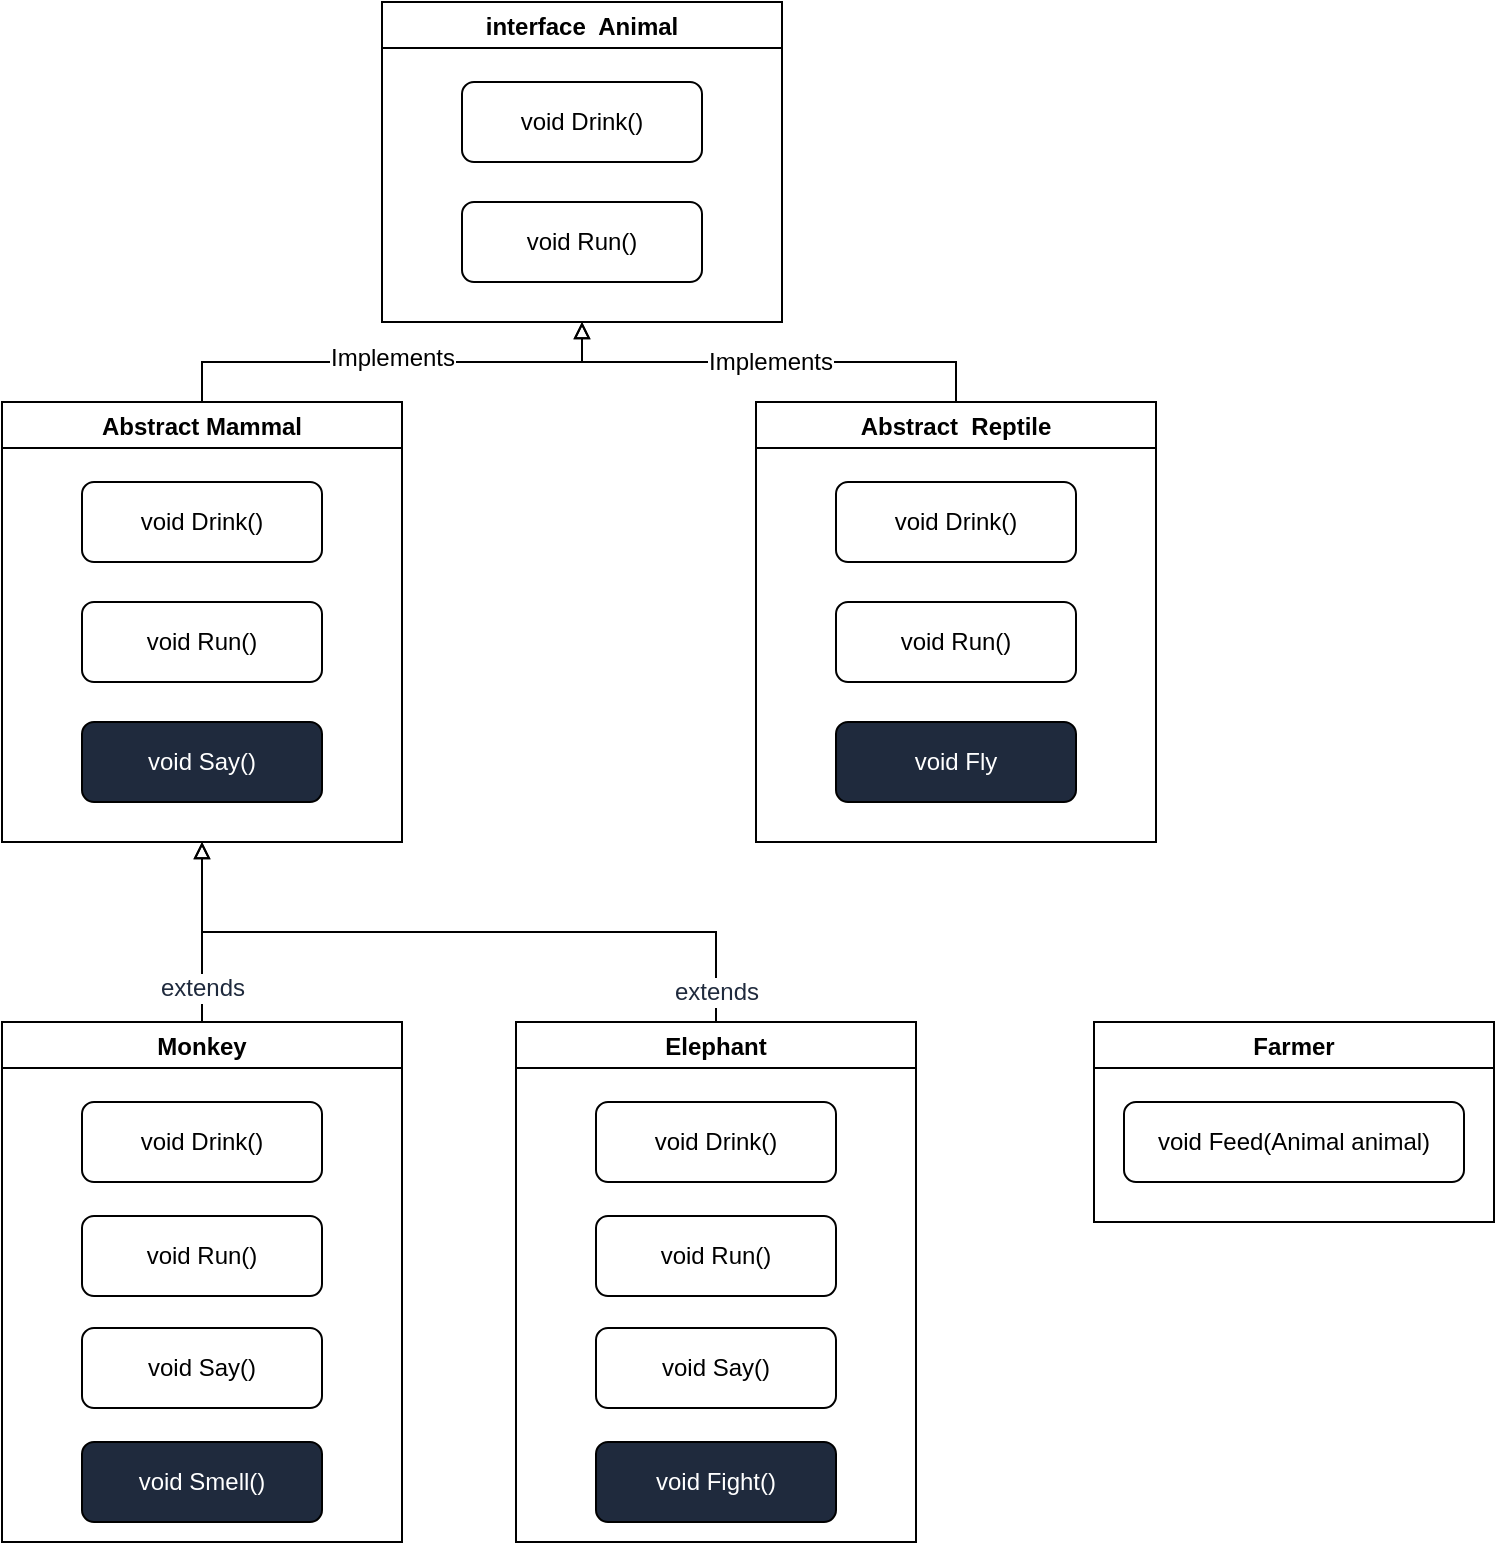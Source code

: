<mxfile version="10.9.5" type="device"><diagram id="E5Js9YC64xQJ3Q8KRQdY" name="第 1 页"><mxGraphModel dx="946" dy="636" grid="1" gridSize="10" guides="1" tooltips="1" connect="1" arrows="1" fold="1" page="1" pageScale="1" pageWidth="827" pageHeight="1169" math="0" shadow="0"><root><mxCell id="0"/><mxCell id="1" parent="0"/><mxCell id="bAz2ouEE4uSUtJ2URNR2-35" value="interface  Animal" style="swimlane;" vertex="1" parent="1"><mxGeometry x="214" y="30" width="200" height="160" as="geometry"/></mxCell><mxCell id="bAz2ouEE4uSUtJ2URNR2-40" value="void Drink()" style="rounded=1;whiteSpace=wrap;html=1;" vertex="1" parent="bAz2ouEE4uSUtJ2URNR2-35"><mxGeometry x="40" y="40" width="120" height="40" as="geometry"/></mxCell><mxCell id="bAz2ouEE4uSUtJ2URNR2-41" value="void Run()" style="rounded=1;whiteSpace=wrap;html=1;" vertex="1" parent="bAz2ouEE4uSUtJ2URNR2-35"><mxGeometry x="40" y="100" width="120" height="40" as="geometry"/></mxCell><mxCell id="bAz2ouEE4uSUtJ2URNR2-50" style="edgeStyle=orthogonalEdgeStyle;rounded=0;orthogonalLoop=1;jettySize=auto;html=1;exitX=0.5;exitY=0;exitDx=0;exitDy=0;entryX=0.5;entryY=1;entryDx=0;entryDy=0;startArrow=none;startFill=0;endArrow=block;endFill=0;" edge="1" parent="1" source="bAz2ouEE4uSUtJ2URNR2-42" target="bAz2ouEE4uSUtJ2URNR2-35"><mxGeometry relative="1" as="geometry"/></mxCell><mxCell id="bAz2ouEE4uSUtJ2URNR2-54" value="Implements" style="text;html=1;resizable=0;points=[];align=center;verticalAlign=middle;labelBackgroundColor=#ffffff;" vertex="1" connectable="0" parent="bAz2ouEE4uSUtJ2URNR2-50"><mxGeometry y="2" relative="1" as="geometry"><mxPoint as="offset"/></mxGeometry></mxCell><mxCell id="bAz2ouEE4uSUtJ2URNR2-42" value="Abstract Mammal" style="swimlane;" vertex="1" parent="1"><mxGeometry x="24" y="230" width="200" height="220" as="geometry"/></mxCell><mxCell id="bAz2ouEE4uSUtJ2URNR2-43" value="void Drink()" style="rounded=1;whiteSpace=wrap;html=1;" vertex="1" parent="bAz2ouEE4uSUtJ2URNR2-42"><mxGeometry x="40" y="40" width="120" height="40" as="geometry"/></mxCell><mxCell id="bAz2ouEE4uSUtJ2URNR2-44" value="void Run()" style="rounded=1;whiteSpace=wrap;html=1;" vertex="1" parent="bAz2ouEE4uSUtJ2URNR2-42"><mxGeometry x="40" y="100" width="120" height="40" as="geometry"/></mxCell><mxCell id="bAz2ouEE4uSUtJ2URNR2-48" value="void Say&lt;span style=&quot;&quot;&gt;()&lt;/span&gt;" style="rounded=1;whiteSpace=wrap;html=1;fillColor=#1F2A3D;fontColor=#FFFFFF;" vertex="1" parent="bAz2ouEE4uSUtJ2URNR2-42"><mxGeometry x="40" y="160" width="120" height="40" as="geometry"/></mxCell><mxCell id="bAz2ouEE4uSUtJ2URNR2-52" value="&lt;span style=&quot;font-size: 12px&quot;&gt;Implements&lt;/span&gt;" style="edgeStyle=orthogonalEdgeStyle;rounded=0;orthogonalLoop=1;jettySize=auto;html=1;exitX=0.5;exitY=0;exitDx=0;exitDy=0;entryX=0.5;entryY=1;entryDx=0;entryDy=0;startArrow=none;startFill=0;endArrow=block;endFill=0;" edge="1" parent="1" source="bAz2ouEE4uSUtJ2URNR2-45" target="bAz2ouEE4uSUtJ2URNR2-35"><mxGeometry relative="1" as="geometry"/></mxCell><mxCell id="bAz2ouEE4uSUtJ2URNR2-45" value="Abstract  Reptile" style="swimlane;" vertex="1" parent="1"><mxGeometry x="401" y="230" width="200" height="220" as="geometry"/></mxCell><mxCell id="bAz2ouEE4uSUtJ2URNR2-46" value="void Drink()" style="rounded=1;whiteSpace=wrap;html=1;" vertex="1" parent="bAz2ouEE4uSUtJ2URNR2-45"><mxGeometry x="40" y="40" width="120" height="40" as="geometry"/></mxCell><mxCell id="bAz2ouEE4uSUtJ2URNR2-47" value="void Run()" style="rounded=1;whiteSpace=wrap;html=1;" vertex="1" parent="bAz2ouEE4uSUtJ2URNR2-45"><mxGeometry x="40" y="100" width="120" height="40" as="geometry"/></mxCell><mxCell id="bAz2ouEE4uSUtJ2URNR2-63" value="void Fly" style="rounded=1;whiteSpace=wrap;html=1;fillColor=#1F2A3D;fontColor=#FFFFFF;" vertex="1" parent="bAz2ouEE4uSUtJ2URNR2-45"><mxGeometry x="40" y="160" width="120" height="40" as="geometry"/></mxCell><mxCell id="bAz2ouEE4uSUtJ2URNR2-62" style="edgeStyle=orthogonalEdgeStyle;rounded=0;orthogonalLoop=1;jettySize=auto;html=1;exitX=0.5;exitY=0;exitDx=0;exitDy=0;entryX=0.5;entryY=1;entryDx=0;entryDy=0;startArrow=none;startFill=0;endArrow=block;endFill=0;" edge="1" parent="1" source="bAz2ouEE4uSUtJ2URNR2-58" target="bAz2ouEE4uSUtJ2URNR2-42"><mxGeometry relative="1" as="geometry"/></mxCell><mxCell id="bAz2ouEE4uSUtJ2URNR2-74" value="extends" style="text;html=1;resizable=0;points=[];align=center;verticalAlign=middle;labelBackgroundColor=#ffffff;fontColor=#1F2A3D;" vertex="1" connectable="0" parent="bAz2ouEE4uSUtJ2URNR2-62"><mxGeometry x="-0.622" relative="1" as="geometry"><mxPoint as="offset"/></mxGeometry></mxCell><mxCell id="bAz2ouEE4uSUtJ2URNR2-58" value="Monkey" style="swimlane;" vertex="1" parent="1"><mxGeometry x="24" y="540" width="200" height="260" as="geometry"/></mxCell><mxCell id="bAz2ouEE4uSUtJ2URNR2-59" value="void Drink()" style="rounded=1;whiteSpace=wrap;html=1;" vertex="1" parent="bAz2ouEE4uSUtJ2URNR2-58"><mxGeometry x="40" y="40" width="120" height="40" as="geometry"/></mxCell><mxCell id="bAz2ouEE4uSUtJ2URNR2-60" value="void Run()" style="rounded=1;whiteSpace=wrap;html=1;" vertex="1" parent="bAz2ouEE4uSUtJ2URNR2-58"><mxGeometry x="40" y="97" width="120" height="40" as="geometry"/></mxCell><mxCell id="bAz2ouEE4uSUtJ2URNR2-64" value="void Smell&lt;span style=&quot;&quot;&gt;()&lt;/span&gt;" style="rounded=1;whiteSpace=wrap;html=1;fillColor=#1F2A3D;fontColor=#FFFFFF;" vertex="1" parent="bAz2ouEE4uSUtJ2URNR2-58"><mxGeometry x="40" y="210" width="120" height="40" as="geometry"/></mxCell><mxCell id="bAz2ouEE4uSUtJ2URNR2-67" value="void Say()" style="rounded=1;whiteSpace=wrap;html=1;fillColor=#FFFFFF;fontColor=#000000;" vertex="1" parent="bAz2ouEE4uSUtJ2URNR2-58"><mxGeometry x="40" y="153" width="120" height="40" as="geometry"/></mxCell><mxCell id="bAz2ouEE4uSUtJ2URNR2-73" style="edgeStyle=orthogonalEdgeStyle;rounded=0;orthogonalLoop=1;jettySize=auto;html=1;exitX=0.5;exitY=0;exitDx=0;exitDy=0;entryX=0.5;entryY=1;entryDx=0;entryDy=0;startArrow=none;startFill=0;endArrow=block;endFill=0;fontColor=#FFFFFF;" edge="1" parent="1" source="bAz2ouEE4uSUtJ2URNR2-68" target="bAz2ouEE4uSUtJ2URNR2-42"><mxGeometry relative="1" as="geometry"/></mxCell><mxCell id="bAz2ouEE4uSUtJ2URNR2-82" value="extends" style="text;html=1;resizable=0;points=[];align=center;verticalAlign=middle;labelBackgroundColor=#ffffff;fontColor=#1F2A3D;" vertex="1" connectable="0" parent="bAz2ouEE4uSUtJ2URNR2-73"><mxGeometry x="-0.913" relative="1" as="geometry"><mxPoint as="offset"/></mxGeometry></mxCell><mxCell id="bAz2ouEE4uSUtJ2URNR2-68" value="Elephant" style="swimlane;" vertex="1" parent="1"><mxGeometry x="281" y="540" width="200" height="260" as="geometry"/></mxCell><mxCell id="bAz2ouEE4uSUtJ2URNR2-69" value="void Drink()" style="rounded=1;whiteSpace=wrap;html=1;" vertex="1" parent="bAz2ouEE4uSUtJ2URNR2-68"><mxGeometry x="40" y="40" width="120" height="40" as="geometry"/></mxCell><mxCell id="bAz2ouEE4uSUtJ2URNR2-70" value="void Run()" style="rounded=1;whiteSpace=wrap;html=1;" vertex="1" parent="bAz2ouEE4uSUtJ2URNR2-68"><mxGeometry x="40" y="97" width="120" height="40" as="geometry"/></mxCell><mxCell id="bAz2ouEE4uSUtJ2URNR2-71" value="void Fight&lt;span style=&quot;&quot;&gt;()&lt;/span&gt;" style="rounded=1;whiteSpace=wrap;html=1;fillColor=#1F2A3D;fontColor=#FFFFFF;" vertex="1" parent="bAz2ouEE4uSUtJ2URNR2-68"><mxGeometry x="40" y="210" width="120" height="40" as="geometry"/></mxCell><mxCell id="bAz2ouEE4uSUtJ2URNR2-72" value="void Say()" style="rounded=1;whiteSpace=wrap;html=1;fillColor=#FFFFFF;fontColor=#000000;" vertex="1" parent="bAz2ouEE4uSUtJ2URNR2-68"><mxGeometry x="40" y="153" width="120" height="40" as="geometry"/></mxCell><mxCell id="bAz2ouEE4uSUtJ2URNR2-83" value="Farmer" style="swimlane;" vertex="1" parent="1"><mxGeometry x="570" y="540" width="200" height="100" as="geometry"/></mxCell><mxCell id="bAz2ouEE4uSUtJ2URNR2-84" value="void Feed(Animal animal)" style="rounded=1;whiteSpace=wrap;html=1;" vertex="1" parent="bAz2ouEE4uSUtJ2URNR2-83"><mxGeometry x="15" y="40" width="170" height="40" as="geometry"/></mxCell></root></mxGraphModel></diagram></mxfile>